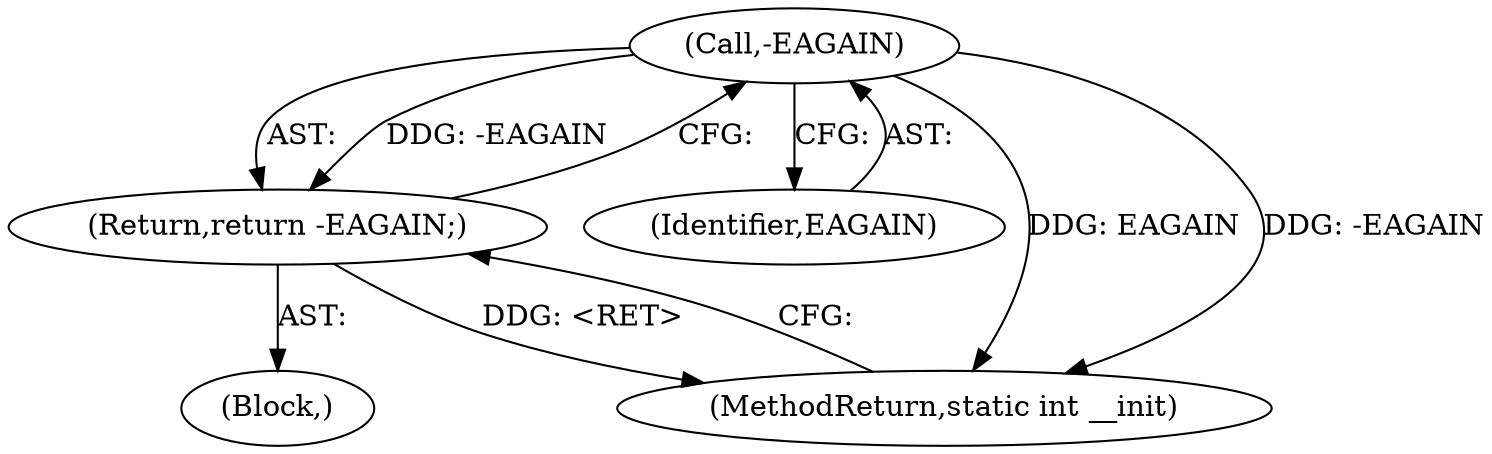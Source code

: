 digraph "1_linux_d5aa407f59f5b83d2c50ec88f5bf56d40f1f8978_1@del" {
"1000113" [label="(Call,-EAGAIN)"];
"1000112" [label="(Return,return -EAGAIN;)"];
"1000111" [label="(Block,)"];
"1000114" [label="(Identifier,EAGAIN)"];
"1000113" [label="(Call,-EAGAIN)"];
"1000112" [label="(Return,return -EAGAIN;)"];
"1000130" [label="(MethodReturn,static int __init)"];
"1000113" -> "1000112"  [label="AST: "];
"1000113" -> "1000114"  [label="CFG: "];
"1000114" -> "1000113"  [label="AST: "];
"1000112" -> "1000113"  [label="CFG: "];
"1000113" -> "1000130"  [label="DDG: EAGAIN"];
"1000113" -> "1000130"  [label="DDG: -EAGAIN"];
"1000113" -> "1000112"  [label="DDG: -EAGAIN"];
"1000112" -> "1000111"  [label="AST: "];
"1000130" -> "1000112"  [label="CFG: "];
"1000112" -> "1000130"  [label="DDG: <RET>"];
}
